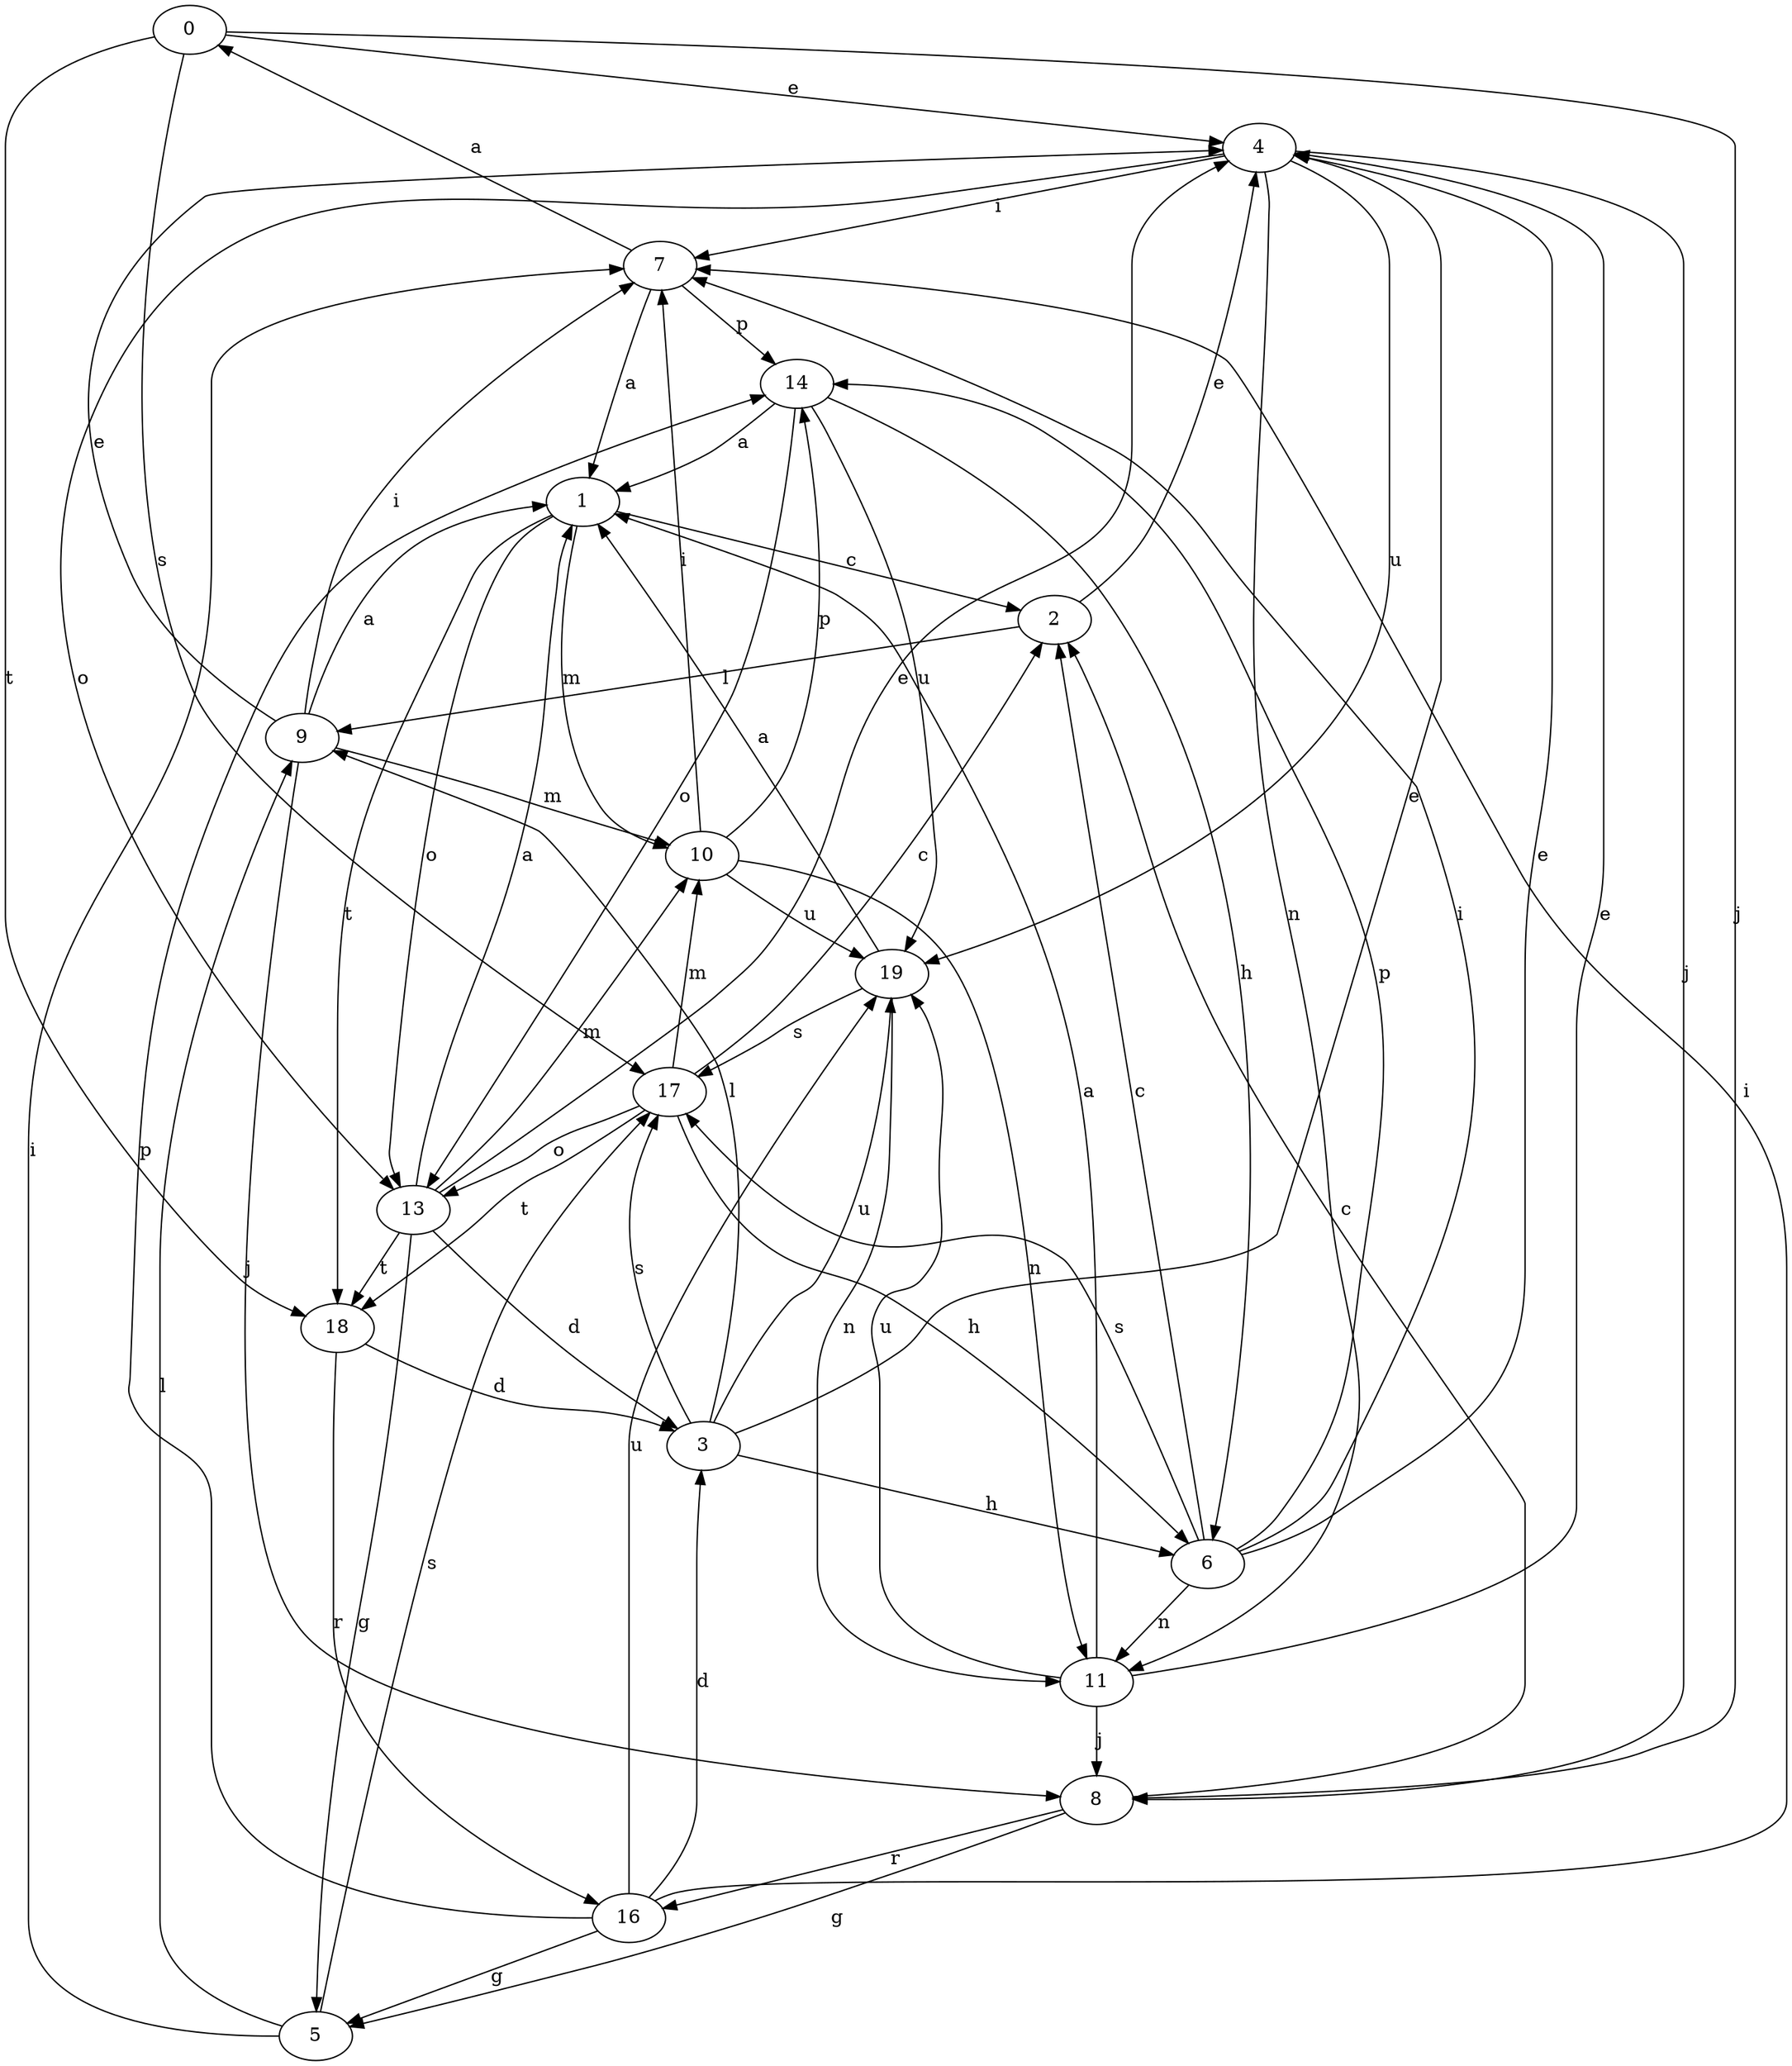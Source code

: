 strict digraph  {
0;
1;
2;
3;
4;
5;
6;
7;
8;
9;
10;
11;
13;
14;
16;
17;
18;
19;
0 -> 4  [label=e];
0 -> 8  [label=j];
0 -> 17  [label=s];
0 -> 18  [label=t];
1 -> 2  [label=c];
1 -> 10  [label=m];
1 -> 13  [label=o];
1 -> 18  [label=t];
2 -> 4  [label=e];
2 -> 9  [label=l];
3 -> 4  [label=e];
3 -> 6  [label=h];
3 -> 9  [label=l];
3 -> 17  [label=s];
3 -> 19  [label=u];
4 -> 7  [label=i];
4 -> 8  [label=j];
4 -> 11  [label=n];
4 -> 13  [label=o];
4 -> 19  [label=u];
5 -> 7  [label=i];
5 -> 9  [label=l];
5 -> 17  [label=s];
6 -> 2  [label=c];
6 -> 4  [label=e];
6 -> 7  [label=i];
6 -> 11  [label=n];
6 -> 14  [label=p];
6 -> 17  [label=s];
7 -> 0  [label=a];
7 -> 1  [label=a];
7 -> 14  [label=p];
8 -> 2  [label=c];
8 -> 5  [label=g];
8 -> 16  [label=r];
9 -> 1  [label=a];
9 -> 4  [label=e];
9 -> 7  [label=i];
9 -> 8  [label=j];
9 -> 10  [label=m];
10 -> 7  [label=i];
10 -> 11  [label=n];
10 -> 14  [label=p];
10 -> 19  [label=u];
11 -> 1  [label=a];
11 -> 4  [label=e];
11 -> 8  [label=j];
11 -> 19  [label=u];
13 -> 1  [label=a];
13 -> 3  [label=d];
13 -> 4  [label=e];
13 -> 5  [label=g];
13 -> 10  [label=m];
13 -> 18  [label=t];
14 -> 1  [label=a];
14 -> 6  [label=h];
14 -> 13  [label=o];
14 -> 19  [label=u];
16 -> 3  [label=d];
16 -> 5  [label=g];
16 -> 7  [label=i];
16 -> 14  [label=p];
16 -> 19  [label=u];
17 -> 2  [label=c];
17 -> 6  [label=h];
17 -> 10  [label=m];
17 -> 13  [label=o];
17 -> 18  [label=t];
18 -> 3  [label=d];
18 -> 16  [label=r];
19 -> 1  [label=a];
19 -> 11  [label=n];
19 -> 17  [label=s];
}
